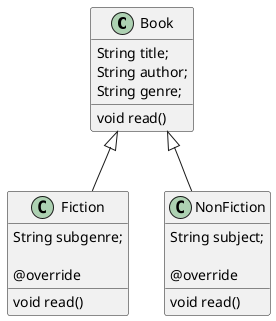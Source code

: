 @startuml
class Book{
    String title;
    String author;
    String genre;
 void read()
}

class Fiction extends Book{
    String subgenre;

 @override
 void read()
}
class NonFiction extends Book{
    String subject;

  @override
  void read()
}
@enduml